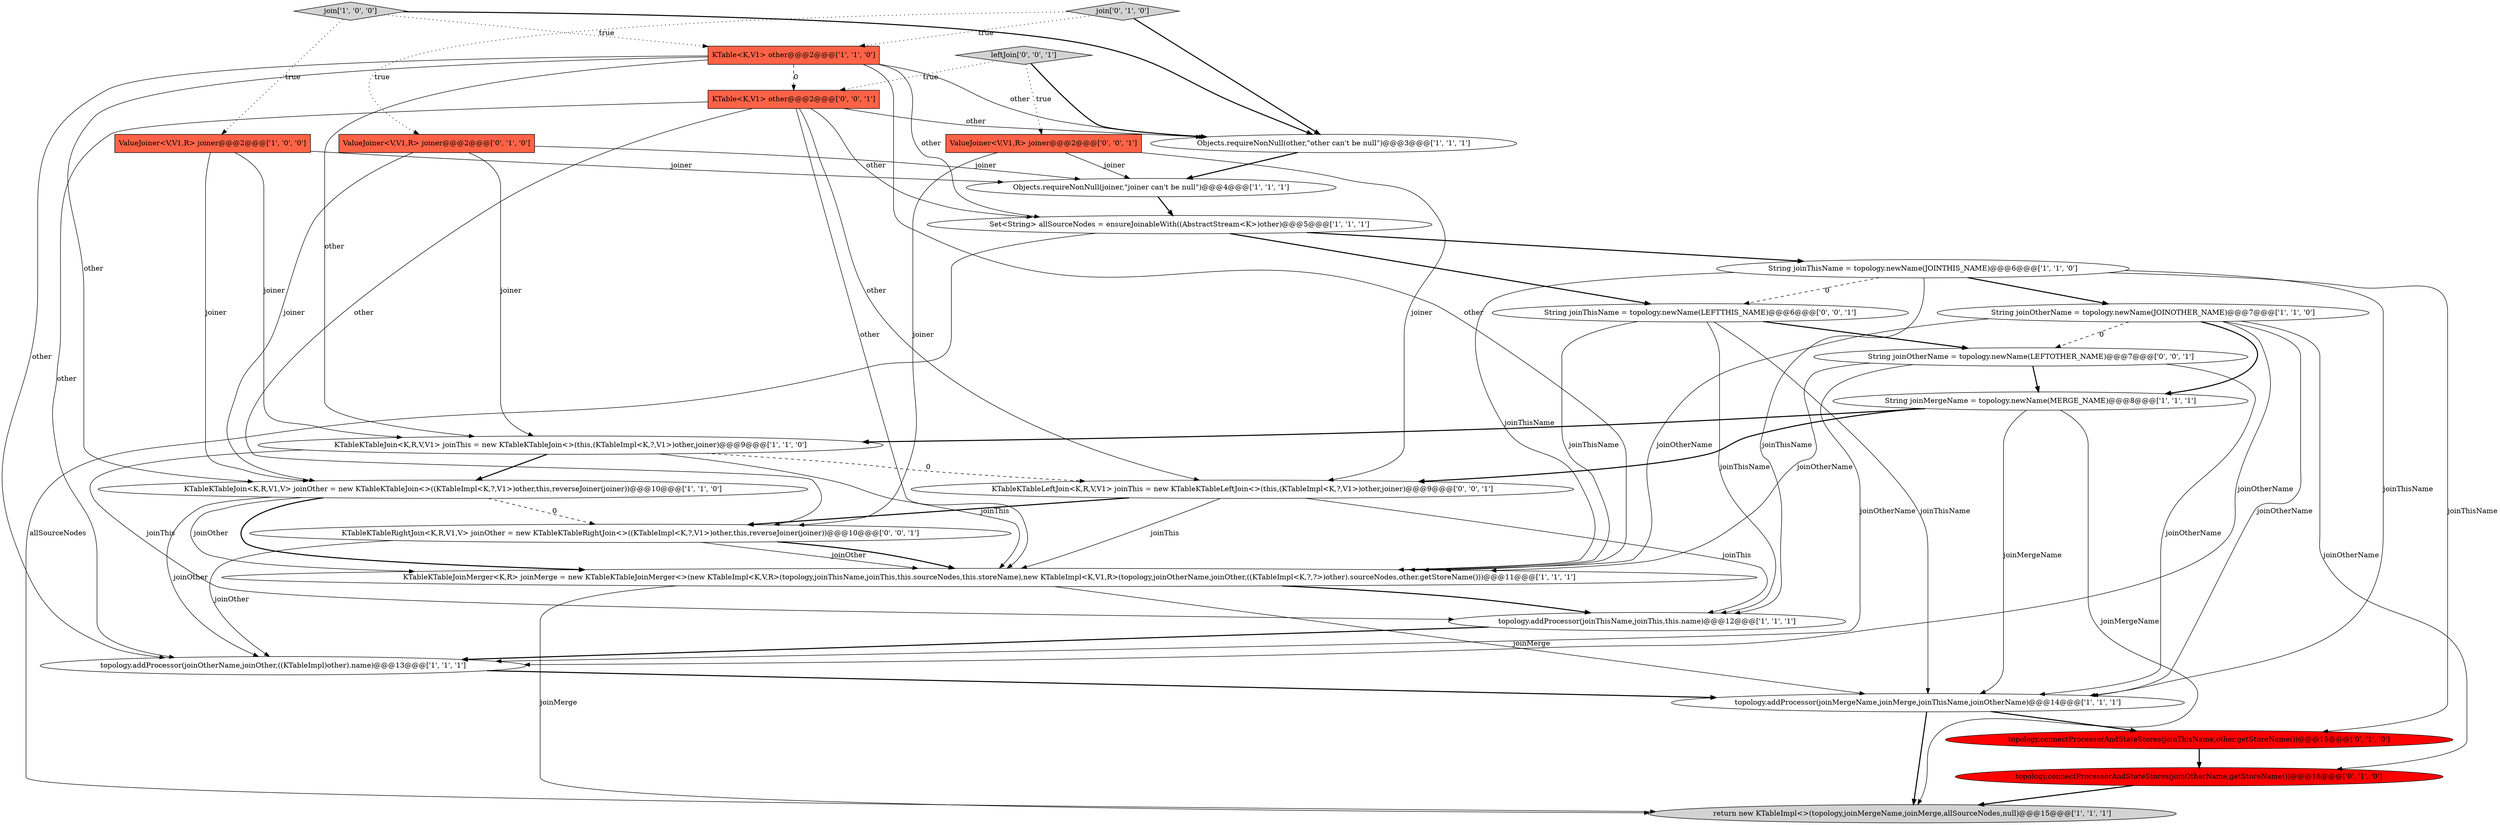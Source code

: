 digraph {
1 [style = filled, label = "Objects.requireNonNull(other,\"other can't be null\")@@@3@@@['1', '1', '1']", fillcolor = white, shape = ellipse image = "AAA0AAABBB1BBB"];
8 [style = filled, label = "KTableKTableJoin<K,R,V1,V> joinOther = new KTableKTableJoin<>((KTableImpl<K,?,V1>)other,this,reverseJoiner(joiner))@@@10@@@['1', '1', '0']", fillcolor = white, shape = ellipse image = "AAA0AAABBB1BBB"];
25 [style = filled, label = "leftJoin['0', '0', '1']", fillcolor = lightgray, shape = diamond image = "AAA0AAABBB3BBB"];
11 [style = filled, label = "KTable<K,V1> other@@@2@@@['1', '1', '0']", fillcolor = tomato, shape = box image = "AAA0AAABBB1BBB"];
7 [style = filled, label = "topology.addProcessor(joinMergeName,joinMerge,joinThisName,joinOtherName)@@@14@@@['1', '1', '1']", fillcolor = white, shape = ellipse image = "AAA0AAABBB1BBB"];
17 [style = filled, label = "join['0', '1', '0']", fillcolor = lightgray, shape = diamond image = "AAA0AAABBB2BBB"];
22 [style = filled, label = "String joinOtherName = topology.newName(LEFTOTHER_NAME)@@@7@@@['0', '0', '1']", fillcolor = white, shape = ellipse image = "AAA0AAABBB3BBB"];
24 [style = filled, label = "KTable<K,V1> other@@@2@@@['0', '0', '1']", fillcolor = tomato, shape = box image = "AAA0AAABBB3BBB"];
21 [style = filled, label = "KTableKTableRightJoin<K,R,V1,V> joinOther = new KTableKTableRightJoin<>((KTableImpl<K,?,V1>)other,this,reverseJoiner(joiner))@@@10@@@['0', '0', '1']", fillcolor = white, shape = ellipse image = "AAA0AAABBB3BBB"];
16 [style = filled, label = "topology.connectProcessorAndStateStores(joinThisName,other.getStoreName())@@@15@@@['0', '1', '0']", fillcolor = red, shape = ellipse image = "AAA1AAABBB2BBB"];
2 [style = filled, label = "topology.addProcessor(joinThisName,joinThis,this.name)@@@12@@@['1', '1', '1']", fillcolor = white, shape = ellipse image = "AAA0AAABBB1BBB"];
23 [style = filled, label = "ValueJoiner<V,V1,R> joiner@@@2@@@['0', '0', '1']", fillcolor = tomato, shape = box image = "AAA0AAABBB3BBB"];
14 [style = filled, label = "String joinMergeName = topology.newName(MERGE_NAME)@@@8@@@['1', '1', '1']", fillcolor = white, shape = ellipse image = "AAA0AAABBB1BBB"];
6 [style = filled, label = "return new KTableImpl<>(topology,joinMergeName,joinMerge,allSourceNodes,null)@@@15@@@['1', '1', '1']", fillcolor = lightgray, shape = ellipse image = "AAA0AAABBB1BBB"];
26 [style = filled, label = "KTableKTableLeftJoin<K,R,V,V1> joinThis = new KTableKTableLeftJoin<>(this,(KTableImpl<K,?,V1>)other,joiner)@@@9@@@['0', '0', '1']", fillcolor = white, shape = ellipse image = "AAA0AAABBB3BBB"];
3 [style = filled, label = "String joinOtherName = topology.newName(JOINOTHER_NAME)@@@7@@@['1', '1', '0']", fillcolor = white, shape = ellipse image = "AAA0AAABBB1BBB"];
0 [style = filled, label = "join['1', '0', '0']", fillcolor = lightgray, shape = diamond image = "AAA0AAABBB1BBB"];
9 [style = filled, label = "Set<String> allSourceNodes = ensureJoinableWith((AbstractStream<K>)other)@@@5@@@['1', '1', '1']", fillcolor = white, shape = ellipse image = "AAA0AAABBB1BBB"];
19 [style = filled, label = "topology.connectProcessorAndStateStores(joinOtherName,getStoreName())@@@16@@@['0', '1', '0']", fillcolor = red, shape = ellipse image = "AAA1AAABBB2BBB"];
10 [style = filled, label = "KTableKTableJoin<K,R,V,V1> joinThis = new KTableKTableJoin<>(this,(KTableImpl<K,?,V1>)other,joiner)@@@9@@@['1', '1', '0']", fillcolor = white, shape = ellipse image = "AAA0AAABBB1BBB"];
4 [style = filled, label = "KTableKTableJoinMerger<K,R> joinMerge = new KTableKTableJoinMerger<>(new KTableImpl<K,V,R>(topology,joinThisName,joinThis,this.sourceNodes,this.storeName),new KTableImpl<K,V1,R>(topology,joinOtherName,joinOther,((KTableImpl<K,?,?>)other).sourceNodes,other.getStoreName()))@@@11@@@['1', '1', '1']", fillcolor = white, shape = ellipse image = "AAA0AAABBB1BBB"];
5 [style = filled, label = "ValueJoiner<V,V1,R> joiner@@@2@@@['1', '0', '0']", fillcolor = tomato, shape = box image = "AAA0AAABBB1BBB"];
18 [style = filled, label = "ValueJoiner<V,V1,R> joiner@@@2@@@['0', '1', '0']", fillcolor = tomato, shape = box image = "AAA0AAABBB2BBB"];
12 [style = filled, label = "String joinThisName = topology.newName(JOINTHIS_NAME)@@@6@@@['1', '1', '0']", fillcolor = white, shape = ellipse image = "AAA0AAABBB1BBB"];
13 [style = filled, label = "Objects.requireNonNull(joiner,\"joiner can't be null\")@@@4@@@['1', '1', '1']", fillcolor = white, shape = ellipse image = "AAA0AAABBB1BBB"];
15 [style = filled, label = "topology.addProcessor(joinOtherName,joinOther,((KTableImpl)other).name)@@@13@@@['1', '1', '1']", fillcolor = white, shape = ellipse image = "AAA0AAABBB1BBB"];
20 [style = filled, label = "String joinThisName = topology.newName(LEFTTHIS_NAME)@@@6@@@['0', '0', '1']", fillcolor = white, shape = ellipse image = "AAA0AAABBB3BBB"];
5->10 [style = solid, label="joiner"];
5->13 [style = solid, label="joiner"];
20->4 [style = solid, label="joinThisName"];
8->15 [style = solid, label="joinOther"];
25->1 [style = bold, label=""];
0->5 [style = dotted, label="true"];
12->20 [style = dashed, label="0"];
15->7 [style = bold, label=""];
24->21 [style = solid, label="other"];
11->10 [style = solid, label="other"];
17->1 [style = bold, label=""];
17->18 [style = dotted, label="true"];
18->8 [style = solid, label="joiner"];
20->7 [style = solid, label="joinThisName"];
4->7 [style = solid, label="joinMerge"];
11->15 [style = solid, label="other"];
3->14 [style = bold, label=""];
3->7 [style = solid, label="joinOtherName"];
12->4 [style = solid, label="joinThisName"];
11->8 [style = solid, label="other"];
11->4 [style = solid, label="other"];
22->15 [style = solid, label="joinOtherName"];
17->11 [style = dotted, label="true"];
26->4 [style = solid, label="joinThis"];
14->10 [style = bold, label=""];
23->13 [style = solid, label="joiner"];
25->24 [style = dotted, label="true"];
9->20 [style = bold, label=""];
22->4 [style = solid, label="joinOtherName"];
12->2 [style = solid, label="joinThisName"];
26->2 [style = solid, label="joinThis"];
4->2 [style = bold, label=""];
3->22 [style = dashed, label="0"];
14->7 [style = solid, label="joinMergeName"];
8->21 [style = dashed, label="0"];
5->8 [style = solid, label="joiner"];
16->19 [style = bold, label=""];
19->6 [style = bold, label=""];
12->16 [style = solid, label="joinThisName"];
1->13 [style = bold, label=""];
21->4 [style = solid, label="joinOther"];
20->22 [style = bold, label=""];
26->21 [style = bold, label=""];
3->4 [style = solid, label="joinOtherName"];
11->9 [style = solid, label="other"];
24->1 [style = solid, label="other"];
14->26 [style = bold, label=""];
18->13 [style = solid, label="joiner"];
23->26 [style = solid, label="joiner"];
10->26 [style = dashed, label="0"];
8->4 [style = solid, label="joinOther"];
24->15 [style = solid, label="other"];
10->8 [style = bold, label=""];
14->6 [style = solid, label="joinMergeName"];
24->26 [style = solid, label="other"];
0->1 [style = bold, label=""];
23->21 [style = solid, label="joiner"];
2->15 [style = bold, label=""];
7->6 [style = bold, label=""];
21->15 [style = solid, label="joinOther"];
7->16 [style = bold, label=""];
11->24 [style = dashed, label="0"];
12->7 [style = solid, label="joinThisName"];
18->10 [style = solid, label="joiner"];
11->1 [style = solid, label="other"];
12->3 [style = bold, label=""];
13->9 [style = bold, label=""];
9->12 [style = bold, label=""];
8->4 [style = bold, label=""];
3->19 [style = solid, label="joinOtherName"];
21->4 [style = bold, label=""];
22->14 [style = bold, label=""];
25->23 [style = dotted, label="true"];
10->4 [style = solid, label="joinThis"];
0->11 [style = dotted, label="true"];
10->2 [style = solid, label="joinThis"];
4->6 [style = solid, label="joinMerge"];
20->2 [style = solid, label="joinThisName"];
22->7 [style = solid, label="joinOtherName"];
24->9 [style = solid, label="other"];
24->4 [style = solid, label="other"];
9->6 [style = solid, label="allSourceNodes"];
3->15 [style = solid, label="joinOtherName"];
}
